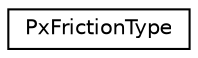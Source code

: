 digraph "Graphical Class Hierarchy"
{
  edge [fontname="Helvetica",fontsize="10",labelfontname="Helvetica",labelfontsize="10"];
  node [fontname="Helvetica",fontsize="10",shape=record];
  rankdir="LR";
  Node0 [label="PxFrictionType",height=0.2,width=0.4,color="black", fillcolor="white", style="filled",URL="$structPxFrictionType.html",tooltip="Enum for selecting the friction algorithm used for simulation. "];
}
